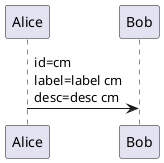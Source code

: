 {
  "sha1": "3xsxfs2sxenlgfulpeej0gqyjs1kxgw",
  "insertion": {
    "when": "2024-05-30T20:48:20.382Z",
    "url": "https://forum.plantuml.net/11192/json-structures-inside-a-function",
    "user": "plantuml@gmail.com"
  }
}
@startuml
!unquoted function $lookup($id)
!$data={"participants":[
{"id": "cm", "label": "label cm", "desc": "desc cm"},
{"id": "tm", "label": "label tm", "desc": "desc tm"},
{"id": "am", "label": "label am", "desc": "desc am"}
]}
!foreach $part in $data.participants
  !if $part.id == $id
    !return "id=" + $part.id + " \nlabel=" + $part.label + "\ndesc=" + $part.desc
  !endif
!endfor
!endfunction

!$a="cm"
Alice -> Bob : $lookup($a)

@enduml
